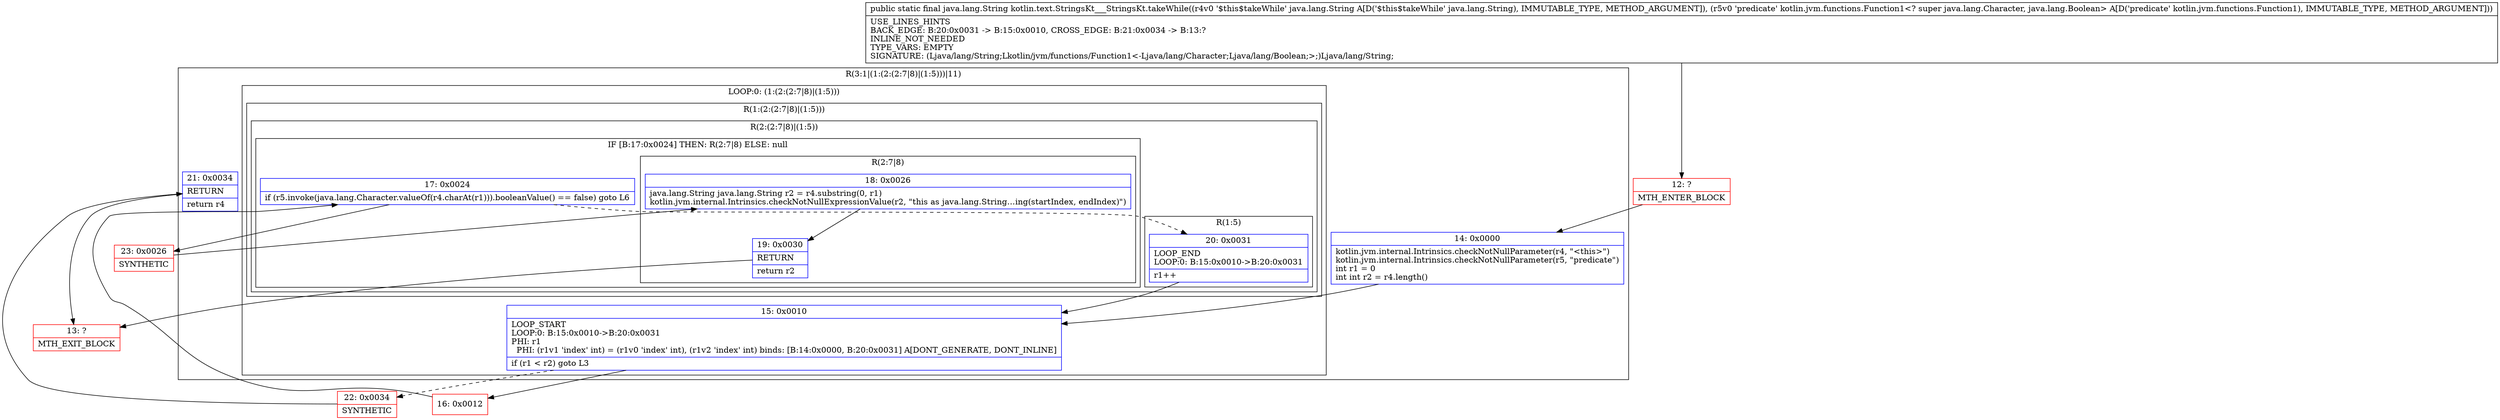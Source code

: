 digraph "CFG forkotlin.text.StringsKt___StringsKt.takeWhile(Ljava\/lang\/String;Lkotlin\/jvm\/functions\/Function1;)Ljava\/lang\/String;" {
subgraph cluster_Region_861757706 {
label = "R(3:1|(1:(2:(2:7|8)|(1:5)))|11)";
node [shape=record,color=blue];
Node_14 [shape=record,label="{14\:\ 0x0000|kotlin.jvm.internal.Intrinsics.checkNotNullParameter(r4, \"\<this\>\")\lkotlin.jvm.internal.Intrinsics.checkNotNullParameter(r5, \"predicate\")\lint r1 = 0\lint int r2 = r4.length()\l}"];
subgraph cluster_LoopRegion_916125741 {
label = "LOOP:0: (1:(2:(2:7|8)|(1:5)))";
node [shape=record,color=blue];
Node_15 [shape=record,label="{15\:\ 0x0010|LOOP_START\lLOOP:0: B:15:0x0010\-\>B:20:0x0031\lPHI: r1 \l  PHI: (r1v1 'index' int) = (r1v0 'index' int), (r1v2 'index' int) binds: [B:14:0x0000, B:20:0x0031] A[DONT_GENERATE, DONT_INLINE]\l|if (r1 \< r2) goto L3\l}"];
subgraph cluster_Region_2013755156 {
label = "R(1:(2:(2:7|8)|(1:5)))";
node [shape=record,color=blue];
subgraph cluster_Region_286764556 {
label = "R(2:(2:7|8)|(1:5))";
node [shape=record,color=blue];
subgraph cluster_IfRegion_641712111 {
label = "IF [B:17:0x0024] THEN: R(2:7|8) ELSE: null";
node [shape=record,color=blue];
Node_17 [shape=record,label="{17\:\ 0x0024|if (r5.invoke(java.lang.Character.valueOf(r4.charAt(r1))).booleanValue() == false) goto L6\l}"];
subgraph cluster_Region_2125647635 {
label = "R(2:7|8)";
node [shape=record,color=blue];
Node_18 [shape=record,label="{18\:\ 0x0026|java.lang.String java.lang.String r2 = r4.substring(0, r1)\lkotlin.jvm.internal.Intrinsics.checkNotNullExpressionValue(r2, \"this as java.lang.String…ing(startIndex, endIndex)\")\l}"];
Node_19 [shape=record,label="{19\:\ 0x0030|RETURN\l|return r2\l}"];
}
}
subgraph cluster_Region_1060220537 {
label = "R(1:5)";
node [shape=record,color=blue];
Node_20 [shape=record,label="{20\:\ 0x0031|LOOP_END\lLOOP:0: B:15:0x0010\-\>B:20:0x0031\l|r1++\l}"];
}
}
}
}
Node_21 [shape=record,label="{21\:\ 0x0034|RETURN\l|return r4\l}"];
}
Node_12 [shape=record,color=red,label="{12\:\ ?|MTH_ENTER_BLOCK\l}"];
Node_16 [shape=record,color=red,label="{16\:\ 0x0012}"];
Node_23 [shape=record,color=red,label="{23\:\ 0x0026|SYNTHETIC\l}"];
Node_13 [shape=record,color=red,label="{13\:\ ?|MTH_EXIT_BLOCK\l}"];
Node_22 [shape=record,color=red,label="{22\:\ 0x0034|SYNTHETIC\l}"];
MethodNode[shape=record,label="{public static final java.lang.String kotlin.text.StringsKt___StringsKt.takeWhile((r4v0 '$this$takeWhile' java.lang.String A[D('$this$takeWhile' java.lang.String), IMMUTABLE_TYPE, METHOD_ARGUMENT]), (r5v0 'predicate' kotlin.jvm.functions.Function1\<? super java.lang.Character, java.lang.Boolean\> A[D('predicate' kotlin.jvm.functions.Function1), IMMUTABLE_TYPE, METHOD_ARGUMENT]))  | USE_LINES_HINTS\lBACK_EDGE: B:20:0x0031 \-\> B:15:0x0010, CROSS_EDGE: B:21:0x0034 \-\> B:13:?\lINLINE_NOT_NEEDED\lTYPE_VARS: EMPTY\lSIGNATURE: (Ljava\/lang\/String;Lkotlin\/jvm\/functions\/Function1\<\-Ljava\/lang\/Character;Ljava\/lang\/Boolean;\>;)Ljava\/lang\/String;\l}"];
MethodNode -> Node_12;Node_14 -> Node_15;
Node_15 -> Node_16;
Node_15 -> Node_22[style=dashed];
Node_17 -> Node_20[style=dashed];
Node_17 -> Node_23;
Node_18 -> Node_19;
Node_19 -> Node_13;
Node_20 -> Node_15;
Node_21 -> Node_13;
Node_12 -> Node_14;
Node_16 -> Node_17;
Node_23 -> Node_18;
Node_22 -> Node_21;
}


